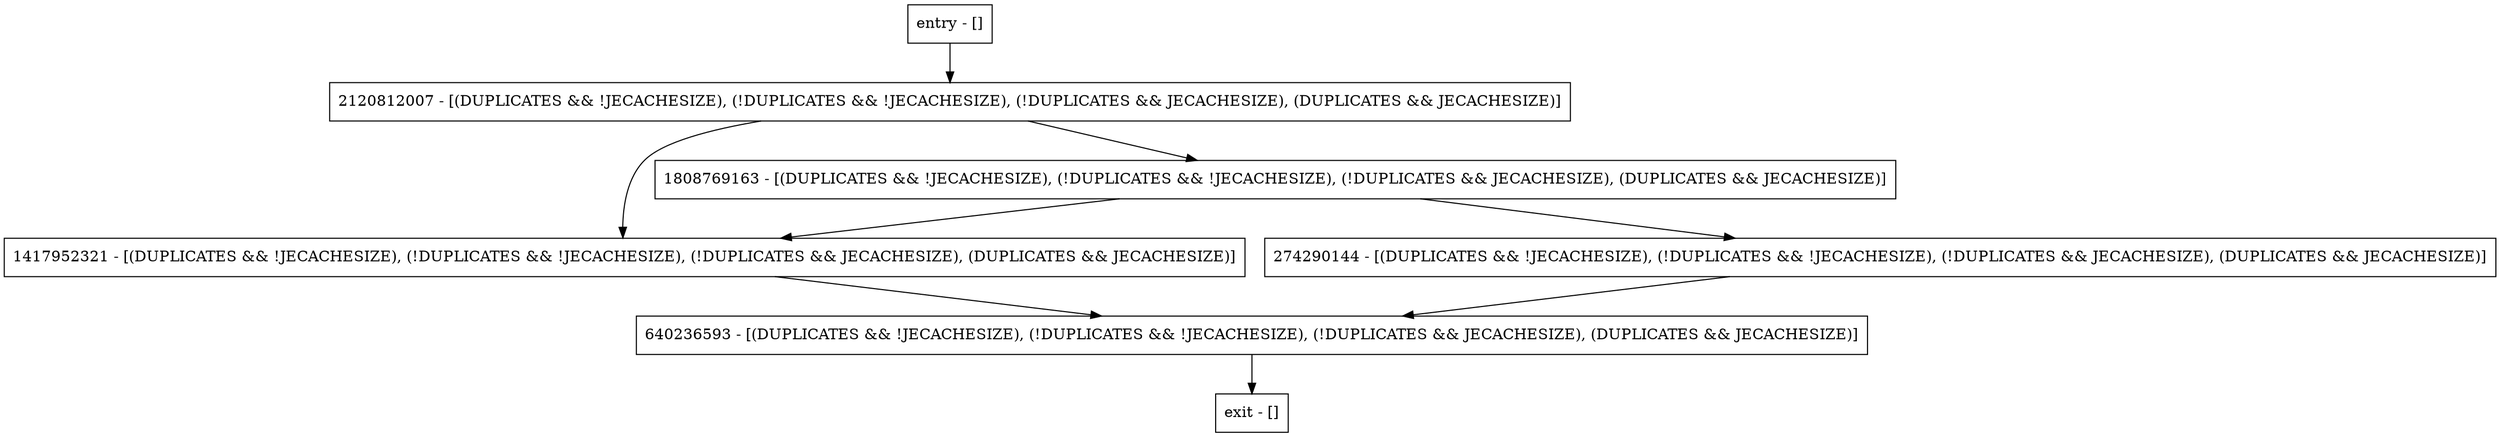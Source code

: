 digraph mustGenerateVLSN {
node [shape=record];
entry [label="entry - []"];
exit [label="exit - []"];
1808769163 [label="1808769163 - [(DUPLICATES && !JECACHESIZE), (!DUPLICATES && !JECACHESIZE), (!DUPLICATES && JECACHESIZE), (DUPLICATES && JECACHESIZE)]"];
1417952321 [label="1417952321 - [(DUPLICATES && !JECACHESIZE), (!DUPLICATES && !JECACHESIZE), (!DUPLICATES && JECACHESIZE), (DUPLICATES && JECACHESIZE)]"];
274290144 [label="274290144 - [(DUPLICATES && !JECACHESIZE), (!DUPLICATES && !JECACHESIZE), (!DUPLICATES && JECACHESIZE), (DUPLICATES && JECACHESIZE)]"];
2120812007 [label="2120812007 - [(DUPLICATES && !JECACHESIZE), (!DUPLICATES && !JECACHESIZE), (!DUPLICATES && JECACHESIZE), (DUPLICATES && JECACHESIZE)]"];
640236593 [label="640236593 - [(DUPLICATES && !JECACHESIZE), (!DUPLICATES && !JECACHESIZE), (!DUPLICATES && JECACHESIZE), (DUPLICATES && JECACHESIZE)]"];
entry;
exit;
entry -> 2120812007;
1808769163 -> 1417952321;
1808769163 -> 274290144;
1417952321 -> 640236593;
274290144 -> 640236593;
2120812007 -> 1808769163;
2120812007 -> 1417952321;
640236593 -> exit;
}
